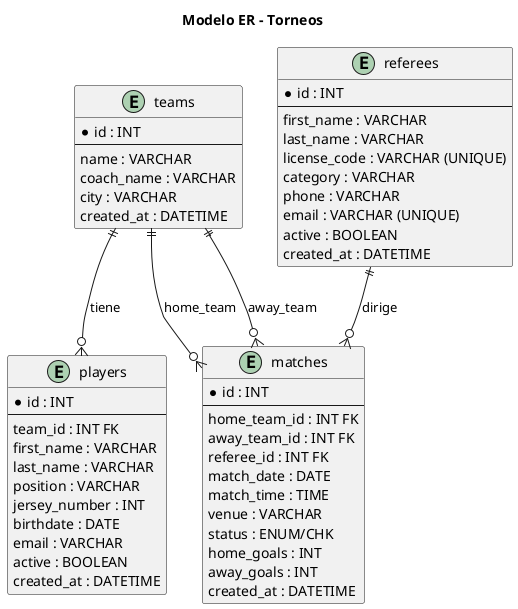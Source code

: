 @startuml
' ER estilo simple usando entidades
title Modelo ER - Torneos
entity "teams" as T {
  * id : INT
  --
  name : VARCHAR
  coach_name : VARCHAR
  city : VARCHAR
  created_at : DATETIME
}
entity "players" as P {
  * id : INT
  --
  team_id : INT FK
  first_name : VARCHAR
  last_name : VARCHAR
  position : VARCHAR
  jersey_number : INT
  birthdate : DATE
  email : VARCHAR
  active : BOOLEAN
  created_at : DATETIME
}
entity "referees" as R {
  * id : INT
  --
  first_name : VARCHAR
  last_name : VARCHAR
  license_code : VARCHAR (UNIQUE)
  category : VARCHAR
  phone : VARCHAR
  email : VARCHAR (UNIQUE)
  active : BOOLEAN
  created_at : DATETIME
}
entity "matches" as M {
  * id : INT
  --
  home_team_id : INT FK
  away_team_id : INT FK
  referee_id : INT FK
  match_date : DATE
  match_time : TIME
  venue : VARCHAR
  status : ENUM/CHK
  home_goals : INT
  away_goals : INT
  created_at : DATETIME
}

T ||--o{ P : tiene
T ||--o{ M : home_team
T ||--o{ M : away_team
R ||--o{ M : dirige
@enduml